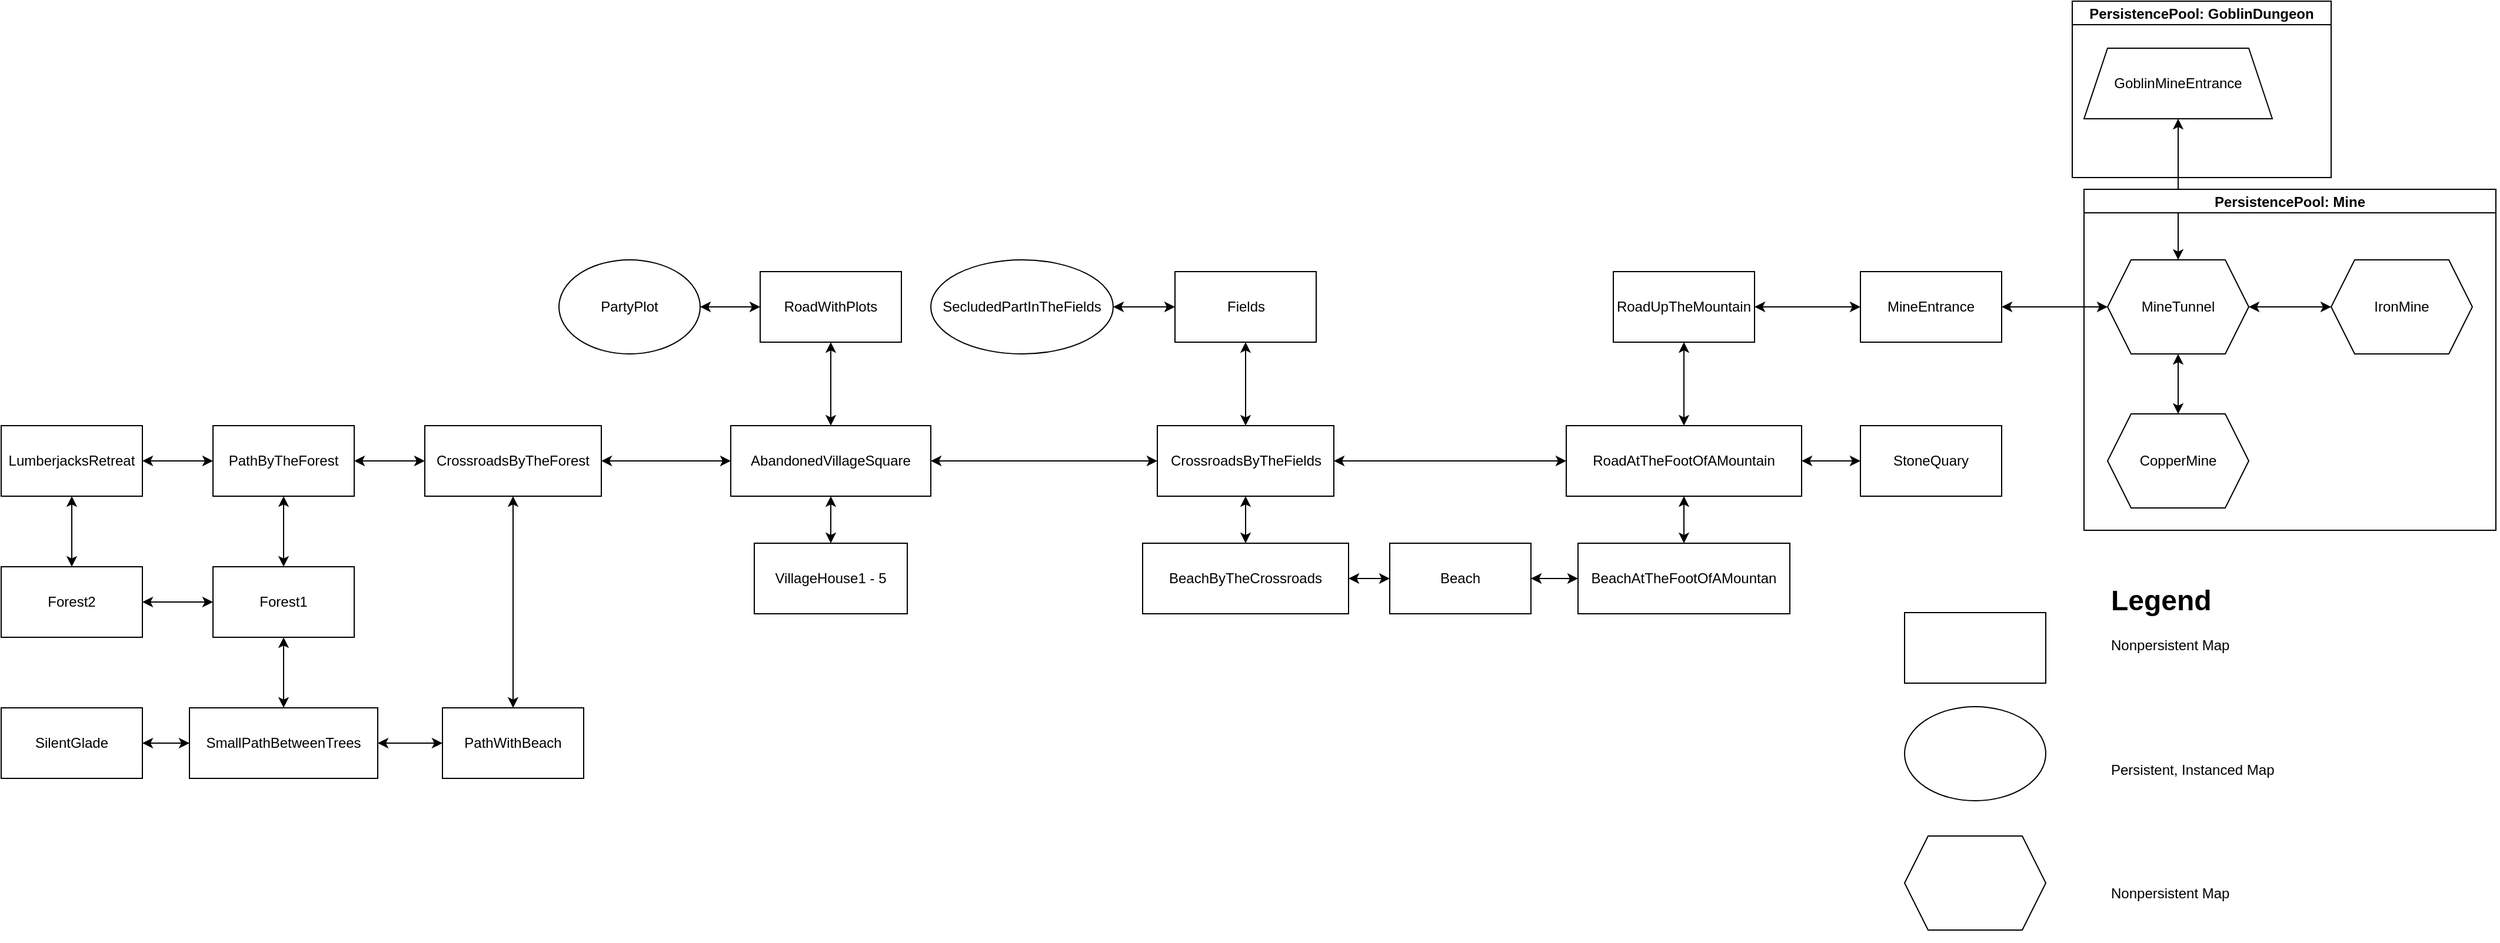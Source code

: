 <mxfile version="22.0.8" type="github">
  <diagram name="Page-1" id="H2c29JP2JWiowa3AiWOg">
    <mxGraphModel dx="2261" dy="758" grid="1" gridSize="10" guides="1" tooltips="1" connect="1" arrows="1" fold="1" page="1" pageScale="1" pageWidth="827" pageHeight="1169" math="0" shadow="0">
      <root>
        <mxCell id="0" />
        <mxCell id="1" parent="0" />
        <mxCell id="REdWLembcpuqLBjRhoRA-4" style="edgeStyle=orthogonalEdgeStyle;rounded=0;orthogonalLoop=1;jettySize=auto;html=1;startArrow=classic;startFill=1;" parent="1" source="REdWLembcpuqLBjRhoRA-1" target="REdWLembcpuqLBjRhoRA-3" edge="1">
          <mxGeometry relative="1" as="geometry" />
        </mxCell>
        <mxCell id="REdWLembcpuqLBjRhoRA-1" value="SilentGlade" style="rounded=0;whiteSpace=wrap;html=1;" parent="1" vertex="1">
          <mxGeometry x="-650" y="651" width="120" height="60" as="geometry" />
        </mxCell>
        <mxCell id="REdWLembcpuqLBjRhoRA-6" style="edgeStyle=orthogonalEdgeStyle;rounded=0;orthogonalLoop=1;jettySize=auto;html=1;startArrow=classic;startFill=1;" parent="1" source="REdWLembcpuqLBjRhoRA-3" target="REdWLembcpuqLBjRhoRA-5" edge="1">
          <mxGeometry relative="1" as="geometry" />
        </mxCell>
        <mxCell id="REdWLembcpuqLBjRhoRA-39" style="edgeStyle=orthogonalEdgeStyle;rounded=0;orthogonalLoop=1;jettySize=auto;html=1;startArrow=classic;startFill=1;" parent="1" source="REdWLembcpuqLBjRhoRA-3" target="REdWLembcpuqLBjRhoRA-37" edge="1">
          <mxGeometry relative="1" as="geometry" />
        </mxCell>
        <mxCell id="REdWLembcpuqLBjRhoRA-3" value="SmallPathBetweenTrees" style="rounded=0;whiteSpace=wrap;html=1;" parent="1" vertex="1">
          <mxGeometry x="-490" y="651" width="160" height="60" as="geometry" />
        </mxCell>
        <mxCell id="REdWLembcpuqLBjRhoRA-8" style="edgeStyle=orthogonalEdgeStyle;rounded=0;orthogonalLoop=1;jettySize=auto;html=1;startArrow=classic;startFill=1;" parent="1" source="REdWLembcpuqLBjRhoRA-5" target="REdWLembcpuqLBjRhoRA-7" edge="1">
          <mxGeometry relative="1" as="geometry" />
        </mxCell>
        <mxCell id="REdWLembcpuqLBjRhoRA-5" value="PathWithBeach" style="rounded=0;whiteSpace=wrap;html=1;" parent="1" vertex="1">
          <mxGeometry x="-275" y="651" width="120" height="60" as="geometry" />
        </mxCell>
        <mxCell id="REdWLembcpuqLBjRhoRA-10" style="edgeStyle=orthogonalEdgeStyle;rounded=0;orthogonalLoop=1;jettySize=auto;html=1;entryX=0;entryY=0.5;entryDx=0;entryDy=0;startArrow=classic;startFill=1;" parent="1" source="REdWLembcpuqLBjRhoRA-7" target="REdWLembcpuqLBjRhoRA-9" edge="1">
          <mxGeometry relative="1" as="geometry" />
        </mxCell>
        <mxCell id="REdWLembcpuqLBjRhoRA-7" value="CrossroadsByTheForest" style="rounded=0;whiteSpace=wrap;html=1;" parent="1" vertex="1">
          <mxGeometry x="-290" y="411" width="150" height="60" as="geometry" />
        </mxCell>
        <mxCell id="REdWLembcpuqLBjRhoRA-12" style="edgeStyle=orthogonalEdgeStyle;rounded=0;orthogonalLoop=1;jettySize=auto;html=1;startArrow=classic;startFill=1;" parent="1" source="REdWLembcpuqLBjRhoRA-9" target="REdWLembcpuqLBjRhoRA-11" edge="1">
          <mxGeometry relative="1" as="geometry" />
        </mxCell>
        <mxCell id="REdWLembcpuqLBjRhoRA-14" style="edgeStyle=orthogonalEdgeStyle;rounded=0;orthogonalLoop=1;jettySize=auto;html=1;startArrow=classic;startFill=1;" parent="1" source="REdWLembcpuqLBjRhoRA-9" target="REdWLembcpuqLBjRhoRA-13" edge="1">
          <mxGeometry relative="1" as="geometry" />
        </mxCell>
        <mxCell id="REdWLembcpuqLBjRhoRA-20" style="edgeStyle=orthogonalEdgeStyle;rounded=0;orthogonalLoop=1;jettySize=auto;html=1;startArrow=classic;startFill=1;" parent="1" source="REdWLembcpuqLBjRhoRA-9" target="REdWLembcpuqLBjRhoRA-19" edge="1">
          <mxGeometry relative="1" as="geometry" />
        </mxCell>
        <mxCell id="REdWLembcpuqLBjRhoRA-9" value="AbandonedVillageSquare" style="rounded=0;whiteSpace=wrap;html=1;" parent="1" vertex="1">
          <mxGeometry x="-30" y="411" width="170" height="60" as="geometry" />
        </mxCell>
        <mxCell id="REdWLembcpuqLBjRhoRA-11" value="RoadWithPlots" style="rounded=0;whiteSpace=wrap;html=1;" parent="1" vertex="1">
          <mxGeometry x="-5" y="280" width="120" height="60" as="geometry" />
        </mxCell>
        <mxCell id="REdWLembcpuqLBjRhoRA-16" style="edgeStyle=orthogonalEdgeStyle;rounded=0;orthogonalLoop=1;jettySize=auto;html=1;startArrow=classic;startFill=1;" parent="1" source="REdWLembcpuqLBjRhoRA-13" target="REdWLembcpuqLBjRhoRA-15" edge="1">
          <mxGeometry relative="1" as="geometry" />
        </mxCell>
        <mxCell id="REdWLembcpuqLBjRhoRA-13" value="CrossroadsByTheFields" style="rounded=0;whiteSpace=wrap;html=1;" parent="1" vertex="1">
          <mxGeometry x="332.5" y="411" width="150" height="60" as="geometry" />
        </mxCell>
        <mxCell id="REdWLembcpuqLBjRhoRA-29" style="edgeStyle=orthogonalEdgeStyle;rounded=0;orthogonalLoop=1;jettySize=auto;html=1;startArrow=classic;startFill=1;" parent="1" source="REdWLembcpuqLBjRhoRA-15" target="REdWLembcpuqLBjRhoRA-27" edge="1">
          <mxGeometry relative="1" as="geometry" />
        </mxCell>
        <mxCell id="REdWLembcpuqLBjRhoRA-15" value="BeachByTheCrossroads" style="rounded=0;whiteSpace=wrap;html=1;" parent="1" vertex="1">
          <mxGeometry x="320" y="511" width="175" height="60" as="geometry" />
        </mxCell>
        <mxCell id="REdWLembcpuqLBjRhoRA-18" style="edgeStyle=orthogonalEdgeStyle;rounded=0;orthogonalLoop=1;jettySize=auto;html=1;startArrow=classic;startFill=1;" parent="1" source="REdWLembcpuqLBjRhoRA-17" target="REdWLembcpuqLBjRhoRA-11" edge="1">
          <mxGeometry relative="1" as="geometry" />
        </mxCell>
        <mxCell id="REdWLembcpuqLBjRhoRA-17" value="PartyPlot" style="ellipse;whiteSpace=wrap;html=1;" parent="1" vertex="1">
          <mxGeometry x="-176" y="270" width="120" height="80" as="geometry" />
        </mxCell>
        <mxCell id="REdWLembcpuqLBjRhoRA-19" value="VillageHouse1 - 5" style="rounded=0;whiteSpace=wrap;html=1;" parent="1" vertex="1">
          <mxGeometry x="-10" y="511" width="130" height="60" as="geometry" />
        </mxCell>
        <mxCell id="REdWLembcpuqLBjRhoRA-22" style="edgeStyle=orthogonalEdgeStyle;rounded=0;orthogonalLoop=1;jettySize=auto;html=1;startArrow=classic;startFill=1;" parent="1" source="REdWLembcpuqLBjRhoRA-21" target="REdWLembcpuqLBjRhoRA-13" edge="1">
          <mxGeometry relative="1" as="geometry" />
        </mxCell>
        <mxCell id="REdWLembcpuqLBjRhoRA-25" style="edgeStyle=orthogonalEdgeStyle;rounded=0;orthogonalLoop=1;jettySize=auto;html=1;startArrow=classic;startFill=1;" parent="1" source="REdWLembcpuqLBjRhoRA-21" target="REdWLembcpuqLBjRhoRA-23" edge="1">
          <mxGeometry relative="1" as="geometry" />
        </mxCell>
        <mxCell id="REdWLembcpuqLBjRhoRA-21" value="Fields" style="rounded=0;whiteSpace=wrap;html=1;" parent="1" vertex="1">
          <mxGeometry x="347.5" y="280" width="120" height="60" as="geometry" />
        </mxCell>
        <mxCell id="REdWLembcpuqLBjRhoRA-23" value="SecludedPartInTheFields" style="ellipse;whiteSpace=wrap;html=1;" parent="1" vertex="1">
          <mxGeometry x="140" y="270" width="155" height="80" as="geometry" />
        </mxCell>
        <mxCell id="REdWLembcpuqLBjRhoRA-32" style="edgeStyle=orthogonalEdgeStyle;rounded=0;orthogonalLoop=1;jettySize=auto;html=1;startArrow=classic;startFill=1;" parent="1" source="REdWLembcpuqLBjRhoRA-26" target="REdWLembcpuqLBjRhoRA-13" edge="1">
          <mxGeometry relative="1" as="geometry" />
        </mxCell>
        <mxCell id="REdWLembcpuqLBjRhoRA-35" style="edgeStyle=orthogonalEdgeStyle;rounded=0;orthogonalLoop=1;jettySize=auto;html=1;startArrow=classic;startFill=1;" parent="1" source="REdWLembcpuqLBjRhoRA-26" target="REdWLembcpuqLBjRhoRA-33" edge="1">
          <mxGeometry relative="1" as="geometry" />
        </mxCell>
        <mxCell id="h2sVZvTT7wcQvpUDS5gU-18" style="edgeStyle=orthogonalEdgeStyle;rounded=0;orthogonalLoop=1;jettySize=auto;html=1;startArrow=classic;startFill=1;" parent="1" source="REdWLembcpuqLBjRhoRA-26" target="h2sVZvTT7wcQvpUDS5gU-17" edge="1">
          <mxGeometry relative="1" as="geometry" />
        </mxCell>
        <mxCell id="REdWLembcpuqLBjRhoRA-26" value="RoadAtTheFootOfAMountain" style="rounded=0;whiteSpace=wrap;html=1;" parent="1" vertex="1">
          <mxGeometry x="680" y="411" width="200" height="60" as="geometry" />
        </mxCell>
        <mxCell id="REdWLembcpuqLBjRhoRA-30" style="edgeStyle=orthogonalEdgeStyle;rounded=0;orthogonalLoop=1;jettySize=auto;html=1;startArrow=classic;startFill=1;" parent="1" source="REdWLembcpuqLBjRhoRA-27" target="REdWLembcpuqLBjRhoRA-28" edge="1">
          <mxGeometry relative="1" as="geometry" />
        </mxCell>
        <mxCell id="REdWLembcpuqLBjRhoRA-27" value="Beach" style="rounded=0;whiteSpace=wrap;html=1;" parent="1" vertex="1">
          <mxGeometry x="530" y="511" width="120" height="60" as="geometry" />
        </mxCell>
        <mxCell id="REdWLembcpuqLBjRhoRA-31" style="edgeStyle=orthogonalEdgeStyle;rounded=0;orthogonalLoop=1;jettySize=auto;html=1;startArrow=classic;startFill=1;" parent="1" source="REdWLembcpuqLBjRhoRA-28" target="REdWLembcpuqLBjRhoRA-26" edge="1">
          <mxGeometry relative="1" as="geometry" />
        </mxCell>
        <mxCell id="REdWLembcpuqLBjRhoRA-28" value="BeachAtTheFootOfAMountan" style="rounded=0;whiteSpace=wrap;html=1;" parent="1" vertex="1">
          <mxGeometry x="690" y="511" width="180" height="60" as="geometry" />
        </mxCell>
        <mxCell id="REdWLembcpuqLBjRhoRA-36" style="edgeStyle=orthogonalEdgeStyle;rounded=0;orthogonalLoop=1;jettySize=auto;html=1;startArrow=classic;startFill=1;" parent="1" source="REdWLembcpuqLBjRhoRA-33" target="REdWLembcpuqLBjRhoRA-34" edge="1">
          <mxGeometry relative="1" as="geometry" />
        </mxCell>
        <mxCell id="REdWLembcpuqLBjRhoRA-33" value="RoadUpTheMountain" style="rounded=0;whiteSpace=wrap;html=1;" parent="1" vertex="1">
          <mxGeometry x="720" y="280" width="120" height="60" as="geometry" />
        </mxCell>
        <mxCell id="h2sVZvTT7wcQvpUDS5gU-19" style="edgeStyle=orthogonalEdgeStyle;rounded=0;orthogonalLoop=1;jettySize=auto;html=1;startArrow=classic;startFill=1;" parent="1" source="REdWLembcpuqLBjRhoRA-34" target="h2sVZvTT7wcQvpUDS5gU-1" edge="1">
          <mxGeometry relative="1" as="geometry" />
        </mxCell>
        <mxCell id="REdWLembcpuqLBjRhoRA-34" value="MineEntrance" style="rounded=0;whiteSpace=wrap;html=1;" parent="1" vertex="1">
          <mxGeometry x="930" y="280" width="120" height="60" as="geometry" />
        </mxCell>
        <mxCell id="REdWLembcpuqLBjRhoRA-40" style="edgeStyle=orthogonalEdgeStyle;rounded=0;orthogonalLoop=1;jettySize=auto;html=1;startArrow=classic;startFill=1;" parent="1" source="REdWLembcpuqLBjRhoRA-37" target="REdWLembcpuqLBjRhoRA-38" edge="1">
          <mxGeometry relative="1" as="geometry" />
        </mxCell>
        <mxCell id="REdWLembcpuqLBjRhoRA-43" style="edgeStyle=orthogonalEdgeStyle;rounded=0;orthogonalLoop=1;jettySize=auto;html=1;startArrow=classic;startFill=1;" parent="1" source="REdWLembcpuqLBjRhoRA-37" target="REdWLembcpuqLBjRhoRA-42" edge="1">
          <mxGeometry relative="1" as="geometry" />
        </mxCell>
        <mxCell id="REdWLembcpuqLBjRhoRA-37" value="Forest1" style="rounded=0;whiteSpace=wrap;html=1;" parent="1" vertex="1">
          <mxGeometry x="-470" y="531" width="120" height="60" as="geometry" />
        </mxCell>
        <mxCell id="REdWLembcpuqLBjRhoRA-45" style="edgeStyle=orthogonalEdgeStyle;rounded=0;orthogonalLoop=1;jettySize=auto;html=1;startArrow=classic;startFill=1;" parent="1" source="REdWLembcpuqLBjRhoRA-38" target="REdWLembcpuqLBjRhoRA-7" edge="1">
          <mxGeometry relative="1" as="geometry" />
        </mxCell>
        <mxCell id="REdWLembcpuqLBjRhoRA-46" style="edgeStyle=orthogonalEdgeStyle;rounded=0;orthogonalLoop=1;jettySize=auto;html=1;startArrow=classic;startFill=1;" parent="1" source="REdWLembcpuqLBjRhoRA-38" target="REdWLembcpuqLBjRhoRA-41" edge="1">
          <mxGeometry relative="1" as="geometry" />
        </mxCell>
        <mxCell id="REdWLembcpuqLBjRhoRA-38" value="PathByTheForest" style="rounded=0;whiteSpace=wrap;html=1;" parent="1" vertex="1">
          <mxGeometry x="-470" y="411" width="120" height="60" as="geometry" />
        </mxCell>
        <mxCell id="REdWLembcpuqLBjRhoRA-41" value="LumberjacksRetreat" style="rounded=0;whiteSpace=wrap;html=1;" parent="1" vertex="1">
          <mxGeometry x="-650" y="411" width="120" height="60" as="geometry" />
        </mxCell>
        <mxCell id="REdWLembcpuqLBjRhoRA-44" style="edgeStyle=orthogonalEdgeStyle;rounded=0;orthogonalLoop=1;jettySize=auto;html=1;startArrow=classic;startFill=1;" parent="1" source="REdWLembcpuqLBjRhoRA-42" target="REdWLembcpuqLBjRhoRA-41" edge="1">
          <mxGeometry relative="1" as="geometry" />
        </mxCell>
        <mxCell id="REdWLembcpuqLBjRhoRA-42" value="Forest2" style="rounded=0;whiteSpace=wrap;html=1;" parent="1" vertex="1">
          <mxGeometry x="-650" y="531" width="120" height="60" as="geometry" />
        </mxCell>
        <mxCell id="h2sVZvTT7wcQvpUDS5gU-20" style="edgeStyle=orthogonalEdgeStyle;rounded=0;orthogonalLoop=1;jettySize=auto;html=1;startArrow=classic;startFill=1;" parent="1" source="h2sVZvTT7wcQvpUDS5gU-1" target="h2sVZvTT7wcQvpUDS5gU-3" edge="1">
          <mxGeometry relative="1" as="geometry" />
        </mxCell>
        <mxCell id="h2sVZvTT7wcQvpUDS5gU-21" style="edgeStyle=orthogonalEdgeStyle;rounded=0;orthogonalLoop=1;jettySize=auto;html=1;startArrow=classic;startFill=1;" parent="1" source="h2sVZvTT7wcQvpUDS5gU-1" target="h2sVZvTT7wcQvpUDS5gU-7" edge="1">
          <mxGeometry relative="1" as="geometry" />
        </mxCell>
        <mxCell id="h2sVZvTT7wcQvpUDS5gU-22" style="edgeStyle=orthogonalEdgeStyle;rounded=0;orthogonalLoop=1;jettySize=auto;html=1;startArrow=classic;startFill=1;" parent="1" source="h2sVZvTT7wcQvpUDS5gU-1" target="h2sVZvTT7wcQvpUDS5gU-10" edge="1">
          <mxGeometry relative="1" as="geometry" />
        </mxCell>
        <mxCell id="h2sVZvTT7wcQvpUDS5gU-1" value="MineTunnel" style="shape=hexagon;perimeter=hexagonPerimeter2;whiteSpace=wrap;html=1;fixedSize=1;" parent="1" vertex="1">
          <mxGeometry x="1140" y="270" width="120" height="80" as="geometry" />
        </mxCell>
        <mxCell id="h2sVZvTT7wcQvpUDS5gU-3" value="IronMine" style="shape=hexagon;perimeter=hexagonPerimeter2;whiteSpace=wrap;html=1;fixedSize=1;" parent="1" vertex="1">
          <mxGeometry x="1330" y="270" width="120" height="80" as="geometry" />
        </mxCell>
        <mxCell id="h2sVZvTT7wcQvpUDS5gU-7" value="CopperMine" style="shape=hexagon;perimeter=hexagonPerimeter2;whiteSpace=wrap;html=1;fixedSize=1;" parent="1" vertex="1">
          <mxGeometry x="1140" y="401" width="120" height="80" as="geometry" />
        </mxCell>
        <mxCell id="h2sVZvTT7wcQvpUDS5gU-10" value="GoblinMineEntrance" style="shape=trapezoid;perimeter=trapezoidPerimeter;whiteSpace=wrap;html=1;fixedSize=1;" parent="1" vertex="1">
          <mxGeometry x="1120" y="90" width="160" height="60" as="geometry" />
        </mxCell>
        <mxCell id="h2sVZvTT7wcQvpUDS5gU-13" value="&lt;h1&gt;Legend&lt;/h1&gt;&lt;p&gt;Nonpersistent Map&lt;/p&gt;&lt;p&gt;&lt;br&gt;&lt;/p&gt;&lt;p&gt;&lt;br&gt;&lt;/p&gt;&lt;p&gt;&lt;br&gt;&lt;/p&gt;&lt;p&gt;Persistent, Instanced Map&lt;/p&gt;&lt;p&gt;&lt;br&gt;&lt;/p&gt;&lt;p&gt;&lt;br&gt;&lt;/p&gt;&lt;p&gt;&lt;br&gt;&lt;/p&gt;&lt;p&gt;Nonpersistent Map&lt;/p&gt;" style="text;html=1;strokeColor=none;fillColor=none;spacing=5;spacingTop=-20;whiteSpace=wrap;overflow=hidden;rounded=0;" parent="1" vertex="1">
          <mxGeometry x="1137.5" y="540" width="335" height="310" as="geometry" />
        </mxCell>
        <mxCell id="h2sVZvTT7wcQvpUDS5gU-14" value="" style="rounded=0;whiteSpace=wrap;html=1;" parent="1" vertex="1">
          <mxGeometry x="967.5" y="570" width="120" height="60" as="geometry" />
        </mxCell>
        <mxCell id="h2sVZvTT7wcQvpUDS5gU-15" value="" style="ellipse;whiteSpace=wrap;html=1;" parent="1" vertex="1">
          <mxGeometry x="967.5" y="650" width="120" height="80" as="geometry" />
        </mxCell>
        <mxCell id="h2sVZvTT7wcQvpUDS5gU-16" value="" style="shape=hexagon;perimeter=hexagonPerimeter2;whiteSpace=wrap;html=1;fixedSize=1;" parent="1" vertex="1">
          <mxGeometry x="967.5" y="760" width="120" height="80" as="geometry" />
        </mxCell>
        <mxCell id="h2sVZvTT7wcQvpUDS5gU-17" value="StoneQuary" style="rounded=0;whiteSpace=wrap;html=1;" parent="1" vertex="1">
          <mxGeometry x="930" y="411" width="120" height="60" as="geometry" />
        </mxCell>
        <mxCell id="h2sVZvTT7wcQvpUDS5gU-23" value="PersistencePool: Mine" style="swimlane;startSize=20;horizontal=1;containerType=tree;" parent="1" vertex="1">
          <mxGeometry x="1120" y="210" width="350" height="290" as="geometry" />
        </mxCell>
        <mxCell id="h2sVZvTT7wcQvpUDS5gU-27" value="PersistencePool: GoblinDungeon" style="swimlane;startSize=20;horizontal=1;containerType=tree;" parent="1" vertex="1">
          <mxGeometry x="1110" y="50" width="220" height="150" as="geometry" />
        </mxCell>
      </root>
    </mxGraphModel>
  </diagram>
</mxfile>
